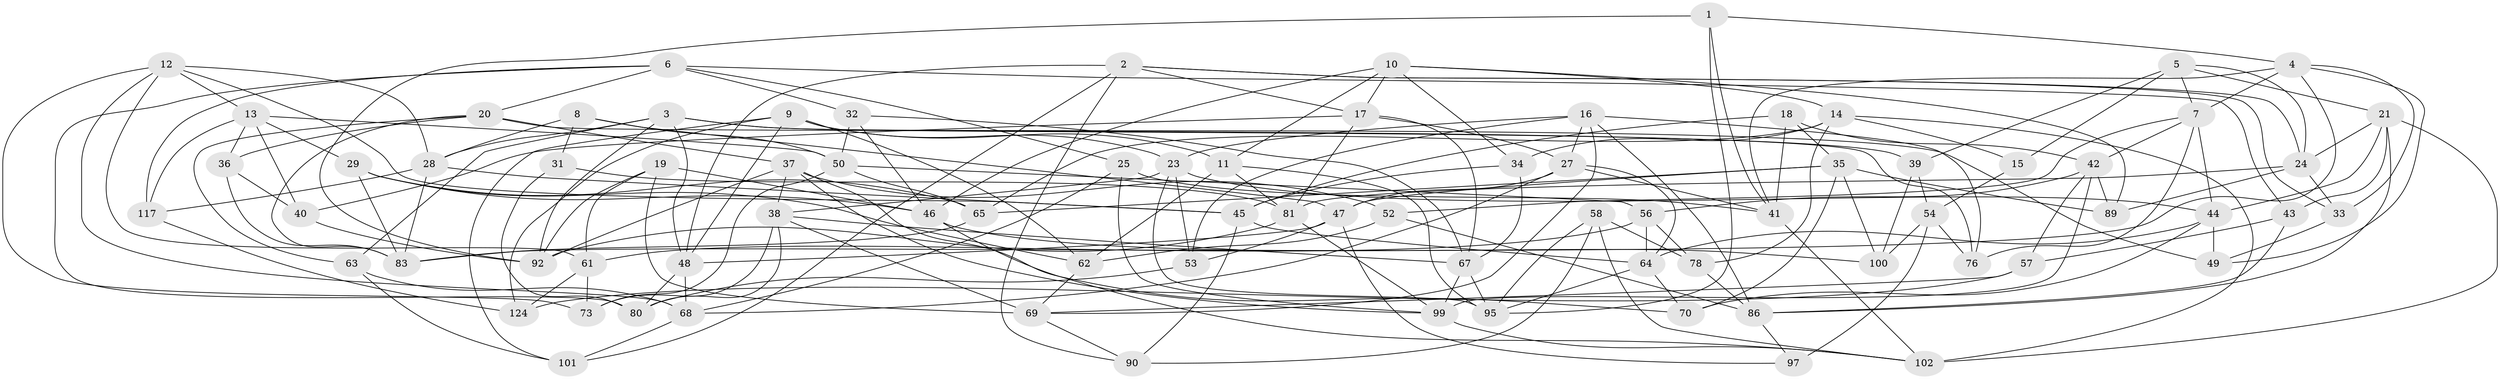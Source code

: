 // original degree distribution, {4: 1.0}
// Generated by graph-tools (version 1.1) at 2025/42/03/06/25 10:42:21]
// undirected, 80 vertices, 203 edges
graph export_dot {
graph [start="1"]
  node [color=gray90,style=filled];
  1;
  2 [super="+22"];
  3 [super="+94"];
  4 [super="+26"];
  5 [super="+129"];
  6 [super="+74"];
  7 [super="+115"];
  8;
  9 [super="+87"];
  10 [super="+110"];
  11 [super="+122"];
  12 [super="+71"];
  13 [super="+60"];
  14 [super="+119"];
  15;
  16 [super="+30"];
  17 [super="+93"];
  18;
  19;
  20 [super="+85"];
  21 [super="+72"];
  23 [super="+125"];
  24 [super="+107"];
  25;
  27 [super="+79"];
  28 [super="+84"];
  29 [super="+112"];
  31;
  32;
  33;
  34;
  35 [super="+59"];
  36;
  37 [super="+104"];
  38 [super="+75"];
  39;
  40;
  41 [super="+123"];
  42 [super="+88"];
  43;
  44 [super="+111"];
  45 [super="+127"];
  46 [super="+66"];
  47 [super="+91"];
  48 [super="+51"];
  49;
  50 [super="+55"];
  52;
  53;
  54 [super="+120"];
  56 [super="+108"];
  57;
  58;
  61 [super="+126"];
  62 [super="+77"];
  63;
  64 [super="+118"];
  65 [super="+128"];
  67 [super="+106"];
  68 [super="+121"];
  69 [super="+105"];
  70;
  73;
  76;
  78;
  80 [super="+98"];
  81 [super="+82"];
  83 [super="+114"];
  86 [super="+96"];
  89;
  90;
  92 [super="+109"];
  95 [super="+116"];
  97;
  99 [super="+103"];
  100;
  101;
  102 [super="+113"];
  117;
  124;
  1 -- 92;
  1 -- 4;
  1 -- 41;
  1 -- 95;
  2 -- 101;
  2 -- 90;
  2 -- 48;
  2 -- 24;
  2 -- 17;
  2 -- 33;
  3 -- 49;
  3 -- 92;
  3 -- 48;
  3 -- 28;
  3 -- 39;
  3 -- 63;
  4 -- 49;
  4 -- 83;
  4 -- 41;
  4 -- 33;
  4 -- 7;
  5 -- 15 [weight=2];
  5 -- 21;
  5 -- 39;
  5 -- 24;
  5 -- 7;
  6 -- 20;
  6 -- 43;
  6 -- 25;
  6 -- 32;
  6 -- 80;
  6 -- 117;
  7 -- 76;
  7 -- 42;
  7 -- 52;
  7 -- 44;
  8 -- 31;
  8 -- 50;
  8 -- 47;
  8 -- 28;
  9 -- 62;
  9 -- 11;
  9 -- 101;
  9 -- 124;
  9 -- 48;
  9 -- 23;
  10 -- 46;
  10 -- 11;
  10 -- 89;
  10 -- 17;
  10 -- 34;
  10 -- 14;
  11 -- 62 [weight=2];
  11 -- 81;
  11 -- 95;
  12 -- 73;
  12 -- 68;
  12 -- 61;
  12 -- 28;
  12 -- 45;
  12 -- 13;
  13 -- 117;
  13 -- 40;
  13 -- 50;
  13 -- 29;
  13 -- 36;
  14 -- 65;
  14 -- 78;
  14 -- 102;
  14 -- 34;
  14 -- 15;
  15 -- 54;
  16 -- 69;
  16 -- 53;
  16 -- 23;
  16 -- 27;
  16 -- 76;
  16 -- 86;
  17 -- 81;
  17 -- 67;
  17 -- 40;
  17 -- 27;
  18 -- 45;
  18 -- 41;
  18 -- 35;
  18 -- 42;
  19 -- 92;
  19 -- 61;
  19 -- 69;
  19 -- 46;
  20 -- 76;
  20 -- 36;
  20 -- 63;
  20 -- 83;
  20 -- 37;
  21 -- 43;
  21 -- 24;
  21 -- 102;
  21 -- 44;
  21 -- 86;
  23 -- 53;
  23 -- 38;
  23 -- 44;
  23 -- 95;
  24 -- 81;
  24 -- 33;
  24 -- 89;
  25 -- 99;
  25 -- 41;
  25 -- 68;
  27 -- 47;
  27 -- 64;
  27 -- 41;
  27 -- 68;
  28 -- 117;
  28 -- 45;
  28 -- 83;
  29 -- 65 [weight=2];
  29 -- 46;
  29 -- 83;
  29 -- 62;
  31 -- 80 [weight=2];
  31 -- 81;
  32 -- 46;
  32 -- 50;
  32 -- 67;
  33 -- 49;
  34 -- 67;
  34 -- 45;
  35 -- 100;
  35 -- 70;
  35 -- 89;
  35 -- 47;
  35 -- 65;
  36 -- 83;
  36 -- 40;
  37 -- 70;
  37 -- 52;
  37 -- 38;
  37 -- 92;
  37 -- 99;
  38 -- 73;
  38 -- 67;
  38 -- 69;
  38 -- 80;
  39 -- 100;
  39 -- 54;
  40 -- 92;
  41 -- 102;
  42 -- 89;
  42 -- 56;
  42 -- 57;
  42 -- 99;
  43 -- 86;
  43 -- 57;
  44 -- 49;
  44 -- 64;
  44 -- 70;
  45 -- 90;
  45 -- 64;
  46 -- 102;
  46 -- 100;
  47 -- 97;
  47 -- 48;
  47 -- 53;
  48 -- 68;
  48 -- 80;
  50 -- 73;
  50 -- 56;
  50 -- 65;
  52 -- 86;
  52 -- 62;
  53 -- 80;
  54 -- 76;
  54 -- 100;
  54 -- 97 [weight=2];
  56 -- 78;
  56 -- 61 [weight=2];
  56 -- 64;
  57 -- 69;
  57 -- 124;
  58 -- 78;
  58 -- 102;
  58 -- 90;
  58 -- 95;
  61 -- 73;
  61 -- 124;
  62 -- 69;
  63 -- 68;
  63 -- 101;
  64 -- 70;
  64 -- 95;
  65 -- 83;
  67 -- 99;
  67 -- 95;
  68 -- 101;
  69 -- 90;
  78 -- 86;
  81 -- 92;
  81 -- 99;
  86 -- 97;
  99 -- 102;
  117 -- 124;
}
